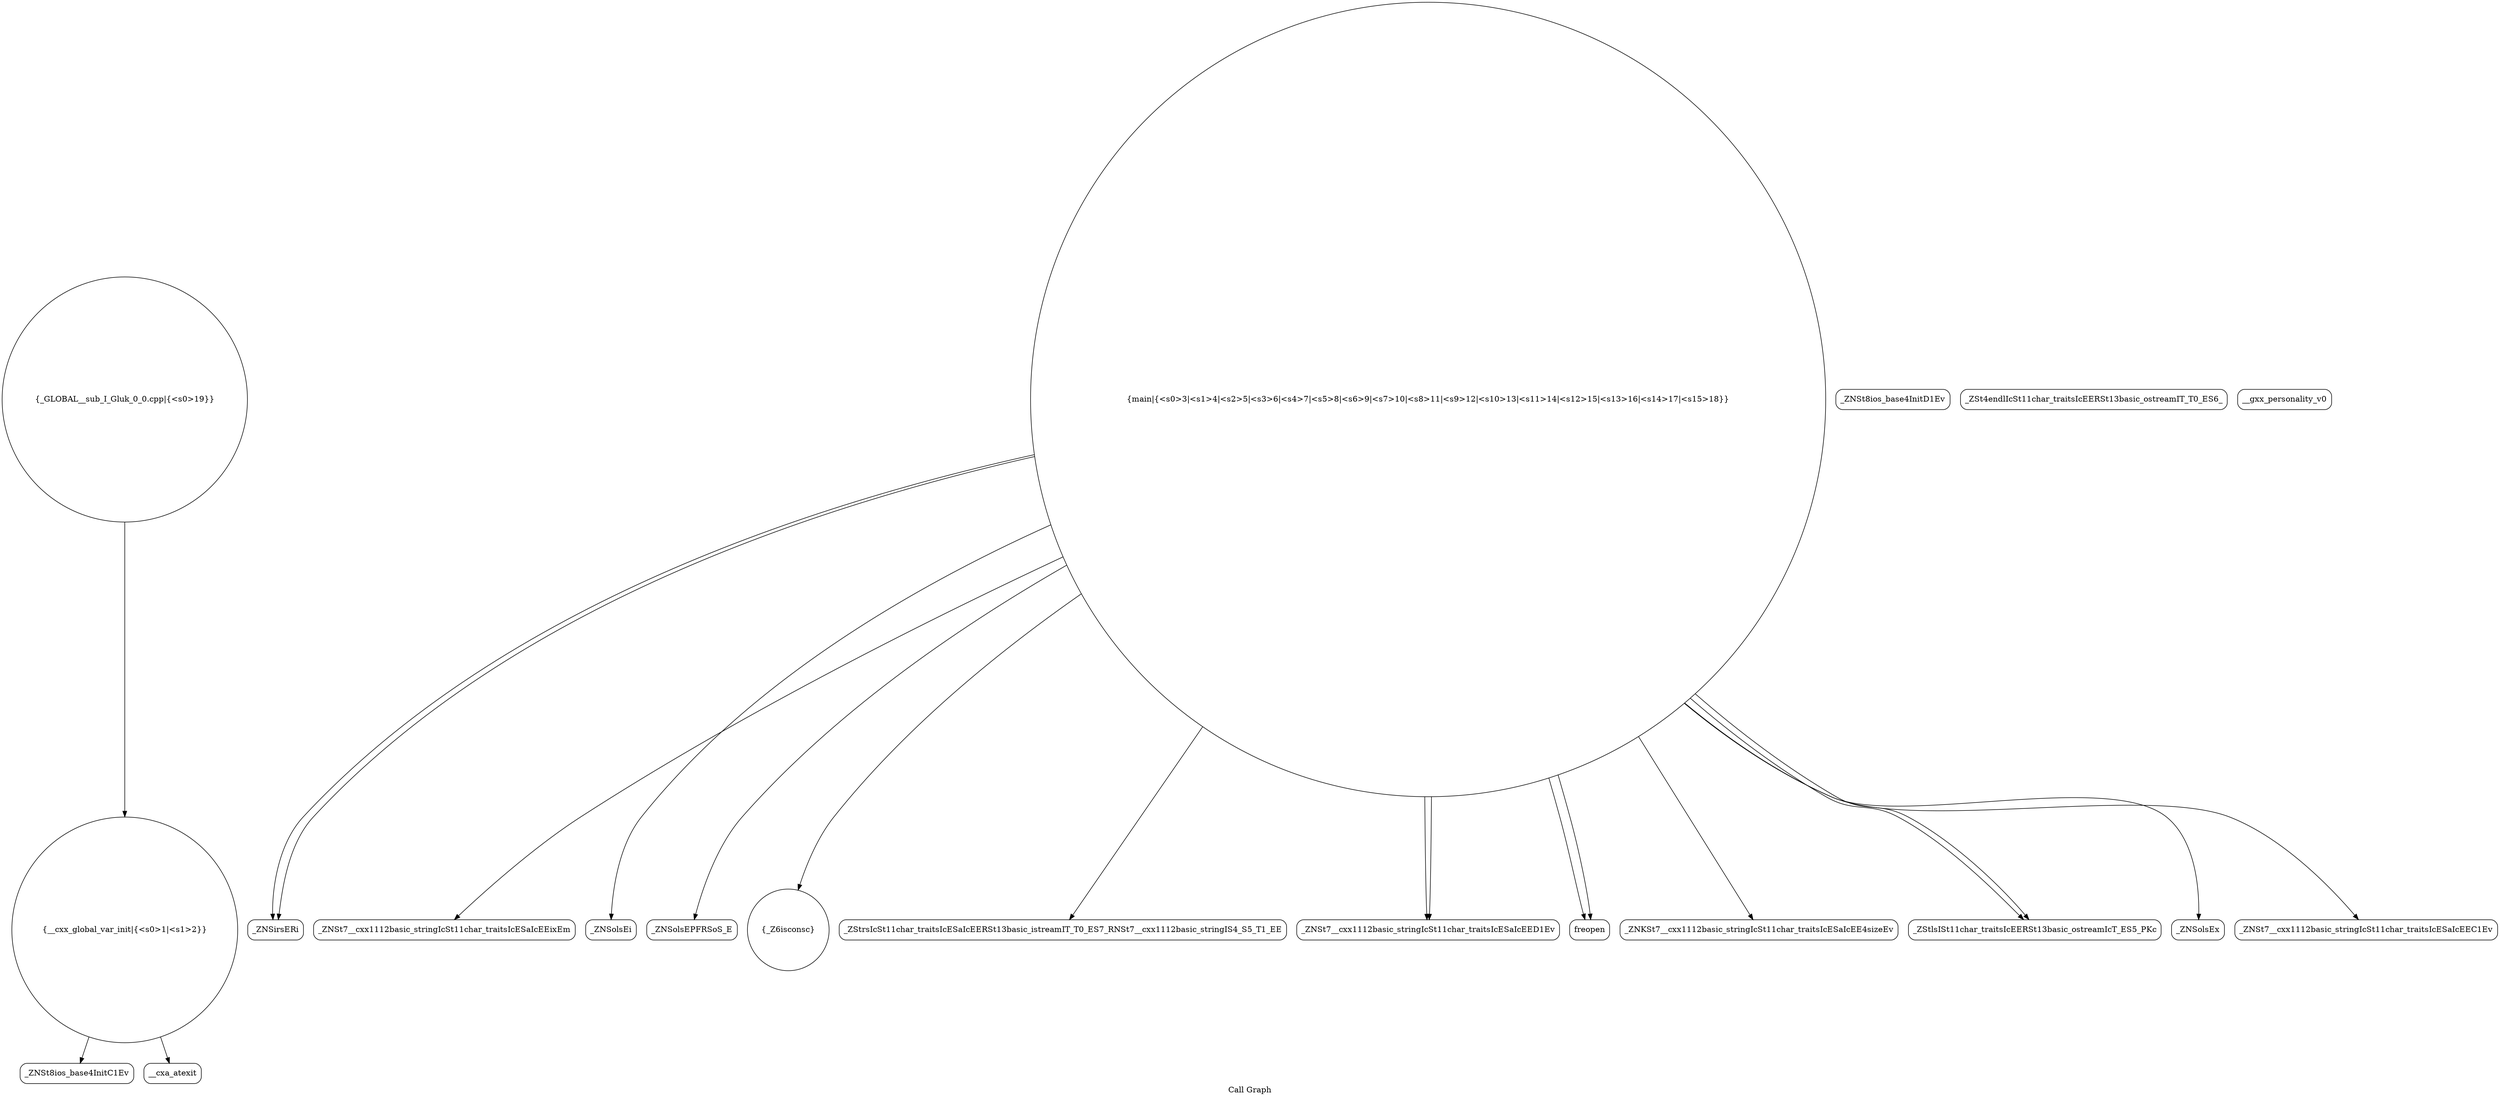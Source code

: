 digraph "Call Graph" {
	label="Call Graph";

	Node0x55e2473d03a0 [shape=record,shape=circle,label="{__cxx_global_var_init|{<s0>1|<s1>2}}"];
	Node0x55e2473d03a0:s0 -> Node0x55e2474098e0[color=black];
	Node0x55e2473d03a0:s1 -> Node0x55e2474099e0[color=black];
	Node0x55e247409be0 [shape=record,shape=Mrecord,label="{_ZNSirsERi}"];
	Node0x55e247409f60 [shape=record,shape=Mrecord,label="{_ZNSt7__cxx1112basic_stringIcSt11char_traitsIcESaIcEEixEm}"];
	Node0x55e247409960 [shape=record,shape=Mrecord,label="{_ZNSt8ios_base4InitD1Ev}"];
	Node0x55e247409ce0 [shape=record,shape=Mrecord,label="{_ZNSolsEi}"];
	Node0x55e24740a060 [shape=record,shape=Mrecord,label="{_ZNSolsEPFRSoS_E}"];
	Node0x55e247409a60 [shape=record,shape=circle,label="{_Z6isconsc}"];
	Node0x55e247409de0 [shape=record,shape=Mrecord,label="{_ZStrsIcSt11char_traitsIcESaIcEERSt13basic_istreamIT_T0_ES7_RNSt7__cxx1112basic_stringIS4_S5_T1_EE}"];
	Node0x55e24740a160 [shape=record,shape=Mrecord,label="{_ZNSt7__cxx1112basic_stringIcSt11char_traitsIcESaIcEED1Ev}"];
	Node0x55e247409b60 [shape=record,shape=Mrecord,label="{freopen}"];
	Node0x55e247409ee0 [shape=record,shape=Mrecord,label="{_ZNKSt7__cxx1112basic_stringIcSt11char_traitsIcESaIcEE4sizeEv}"];
	Node0x55e2474098e0 [shape=record,shape=Mrecord,label="{_ZNSt8ios_base4InitC1Ev}"];
	Node0x55e247409c60 [shape=record,shape=Mrecord,label="{_ZStlsISt11char_traitsIcEERSt13basic_ostreamIcT_ES5_PKc}"];
	Node0x55e247409fe0 [shape=record,shape=Mrecord,label="{_ZNSolsEx}"];
	Node0x55e2474099e0 [shape=record,shape=Mrecord,label="{__cxa_atexit}"];
	Node0x55e247409d60 [shape=record,shape=Mrecord,label="{_ZNSt7__cxx1112basic_stringIcSt11char_traitsIcESaIcEEC1Ev}"];
	Node0x55e24740a0e0 [shape=record,shape=Mrecord,label="{_ZSt4endlIcSt11char_traitsIcEERSt13basic_ostreamIT_T0_ES6_}"];
	Node0x55e247409ae0 [shape=record,shape=circle,label="{main|{<s0>3|<s1>4|<s2>5|<s3>6|<s4>7|<s5>8|<s6>9|<s7>10|<s8>11|<s9>12|<s10>13|<s11>14|<s12>15|<s13>16|<s14>17|<s15>18}}"];
	Node0x55e247409ae0:s0 -> Node0x55e247409b60[color=black];
	Node0x55e247409ae0:s1 -> Node0x55e247409b60[color=black];
	Node0x55e247409ae0:s2 -> Node0x55e247409be0[color=black];
	Node0x55e247409ae0:s3 -> Node0x55e247409c60[color=black];
	Node0x55e247409ae0:s4 -> Node0x55e247409ce0[color=black];
	Node0x55e247409ae0:s5 -> Node0x55e247409c60[color=black];
	Node0x55e247409ae0:s6 -> Node0x55e247409d60[color=black];
	Node0x55e247409ae0:s7 -> Node0x55e247409de0[color=black];
	Node0x55e247409ae0:s8 -> Node0x55e247409be0[color=black];
	Node0x55e247409ae0:s9 -> Node0x55e247409ee0[color=black];
	Node0x55e247409ae0:s10 -> Node0x55e247409f60[color=black];
	Node0x55e247409ae0:s11 -> Node0x55e247409a60[color=black];
	Node0x55e247409ae0:s12 -> Node0x55e24740a160[color=black];
	Node0x55e247409ae0:s13 -> Node0x55e247409fe0[color=black];
	Node0x55e247409ae0:s14 -> Node0x55e24740a060[color=black];
	Node0x55e247409ae0:s15 -> Node0x55e24740a160[color=black];
	Node0x55e247409e60 [shape=record,shape=Mrecord,label="{__gxx_personality_v0}"];
	Node0x55e24740a1e0 [shape=record,shape=circle,label="{_GLOBAL__sub_I_Gluk_0_0.cpp|{<s0>19}}"];
	Node0x55e24740a1e0:s0 -> Node0x55e2473d03a0[color=black];
}
